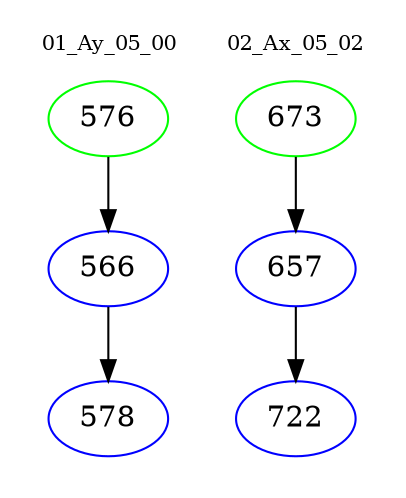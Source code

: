 digraph{
subgraph cluster_0 {
color = white
label = "01_Ay_05_00";
fontsize=10;
T0_576 [label="576", color="green"]
T0_576 -> T0_566 [color="black"]
T0_566 [label="566", color="blue"]
T0_566 -> T0_578 [color="black"]
T0_578 [label="578", color="blue"]
}
subgraph cluster_1 {
color = white
label = "02_Ax_05_02";
fontsize=10;
T1_673 [label="673", color="green"]
T1_673 -> T1_657 [color="black"]
T1_657 [label="657", color="blue"]
T1_657 -> T1_722 [color="black"]
T1_722 [label="722", color="blue"]
}
}

